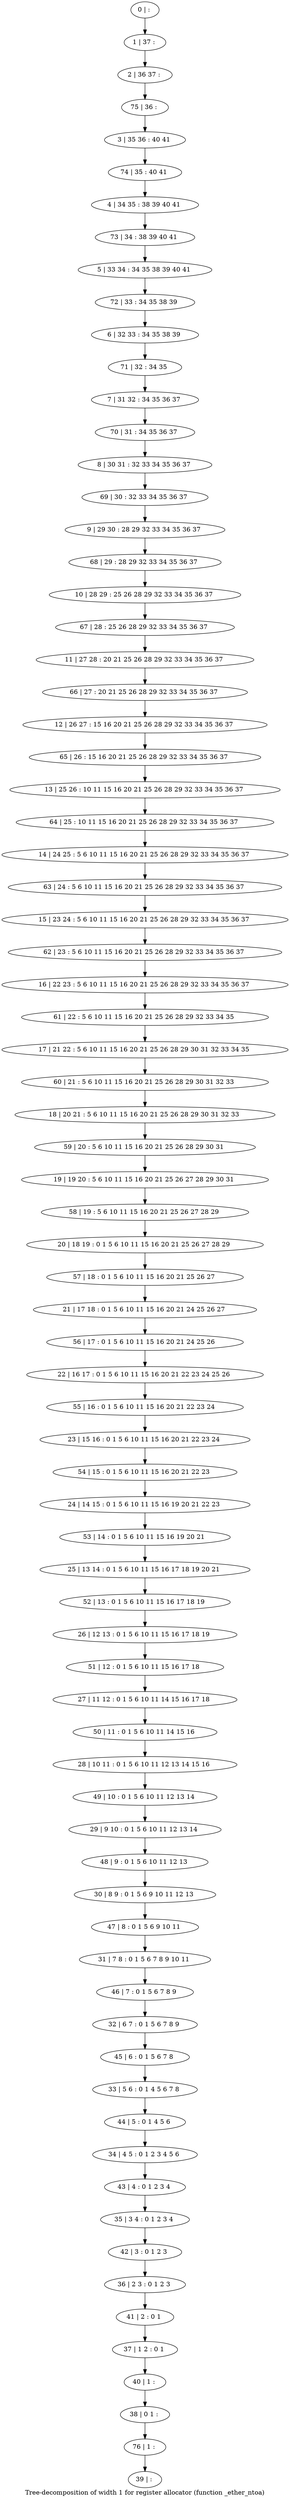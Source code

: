digraph G {
graph [label="Tree-decomposition of width 1 for register allocator (function _ether_ntoa)"]
0[label="0 | : "];
1[label="1 | 37 : "];
2[label="2 | 36 37 : "];
3[label="3 | 35 36 : 40 41 "];
4[label="4 | 34 35 : 38 39 40 41 "];
5[label="5 | 33 34 : 34 35 38 39 40 41 "];
6[label="6 | 32 33 : 34 35 38 39 "];
7[label="7 | 31 32 : 34 35 36 37 "];
8[label="8 | 30 31 : 32 33 34 35 36 37 "];
9[label="9 | 29 30 : 28 29 32 33 34 35 36 37 "];
10[label="10 | 28 29 : 25 26 28 29 32 33 34 35 36 37 "];
11[label="11 | 27 28 : 20 21 25 26 28 29 32 33 34 35 36 37 "];
12[label="12 | 26 27 : 15 16 20 21 25 26 28 29 32 33 34 35 36 37 "];
13[label="13 | 25 26 : 10 11 15 16 20 21 25 26 28 29 32 33 34 35 36 37 "];
14[label="14 | 24 25 : 5 6 10 11 15 16 20 21 25 26 28 29 32 33 34 35 36 37 "];
15[label="15 | 23 24 : 5 6 10 11 15 16 20 21 25 26 28 29 32 33 34 35 36 37 "];
16[label="16 | 22 23 : 5 6 10 11 15 16 20 21 25 26 28 29 32 33 34 35 36 37 "];
17[label="17 | 21 22 : 5 6 10 11 15 16 20 21 25 26 28 29 30 31 32 33 34 35 "];
18[label="18 | 20 21 : 5 6 10 11 15 16 20 21 25 26 28 29 30 31 32 33 "];
19[label="19 | 19 20 : 5 6 10 11 15 16 20 21 25 26 27 28 29 30 31 "];
20[label="20 | 18 19 : 0 1 5 6 10 11 15 16 20 21 25 26 27 28 29 "];
21[label="21 | 17 18 : 0 1 5 6 10 11 15 16 20 21 24 25 26 27 "];
22[label="22 | 16 17 : 0 1 5 6 10 11 15 16 20 21 22 23 24 25 26 "];
23[label="23 | 15 16 : 0 1 5 6 10 11 15 16 20 21 22 23 24 "];
24[label="24 | 14 15 : 0 1 5 6 10 11 15 16 19 20 21 22 23 "];
25[label="25 | 13 14 : 0 1 5 6 10 11 15 16 17 18 19 20 21 "];
26[label="26 | 12 13 : 0 1 5 6 10 11 15 16 17 18 19 "];
27[label="27 | 11 12 : 0 1 5 6 10 11 14 15 16 17 18 "];
28[label="28 | 10 11 : 0 1 5 6 10 11 12 13 14 15 16 "];
29[label="29 | 9 10 : 0 1 5 6 10 11 12 13 14 "];
30[label="30 | 8 9 : 0 1 5 6 9 10 11 12 13 "];
31[label="31 | 7 8 : 0 1 5 6 7 8 9 10 11 "];
32[label="32 | 6 7 : 0 1 5 6 7 8 9 "];
33[label="33 | 5 6 : 0 1 4 5 6 7 8 "];
34[label="34 | 4 5 : 0 1 2 3 4 5 6 "];
35[label="35 | 3 4 : 0 1 2 3 4 "];
36[label="36 | 2 3 : 0 1 2 3 "];
37[label="37 | 1 2 : 0 1 "];
38[label="38 | 0 1 : "];
39[label="39 | : "];
40[label="40 | 1 : "];
41[label="41 | 2 : 0 1 "];
42[label="42 | 3 : 0 1 2 3 "];
43[label="43 | 4 : 0 1 2 3 4 "];
44[label="44 | 5 : 0 1 4 5 6 "];
45[label="45 | 6 : 0 1 5 6 7 8 "];
46[label="46 | 7 : 0 1 5 6 7 8 9 "];
47[label="47 | 8 : 0 1 5 6 9 10 11 "];
48[label="48 | 9 : 0 1 5 6 10 11 12 13 "];
49[label="49 | 10 : 0 1 5 6 10 11 12 13 14 "];
50[label="50 | 11 : 0 1 5 6 10 11 14 15 16 "];
51[label="51 | 12 : 0 1 5 6 10 11 15 16 17 18 "];
52[label="52 | 13 : 0 1 5 6 10 11 15 16 17 18 19 "];
53[label="53 | 14 : 0 1 5 6 10 11 15 16 19 20 21 "];
54[label="54 | 15 : 0 1 5 6 10 11 15 16 20 21 22 23 "];
55[label="55 | 16 : 0 1 5 6 10 11 15 16 20 21 22 23 24 "];
56[label="56 | 17 : 0 1 5 6 10 11 15 16 20 21 24 25 26 "];
57[label="57 | 18 : 0 1 5 6 10 11 15 16 20 21 25 26 27 "];
58[label="58 | 19 : 5 6 10 11 15 16 20 21 25 26 27 28 29 "];
59[label="59 | 20 : 5 6 10 11 15 16 20 21 25 26 28 29 30 31 "];
60[label="60 | 21 : 5 6 10 11 15 16 20 21 25 26 28 29 30 31 32 33 "];
61[label="61 | 22 : 5 6 10 11 15 16 20 21 25 26 28 29 32 33 34 35 "];
62[label="62 | 23 : 5 6 10 11 15 16 20 21 25 26 28 29 32 33 34 35 36 37 "];
63[label="63 | 24 : 5 6 10 11 15 16 20 21 25 26 28 29 32 33 34 35 36 37 "];
64[label="64 | 25 : 10 11 15 16 20 21 25 26 28 29 32 33 34 35 36 37 "];
65[label="65 | 26 : 15 16 20 21 25 26 28 29 32 33 34 35 36 37 "];
66[label="66 | 27 : 20 21 25 26 28 29 32 33 34 35 36 37 "];
67[label="67 | 28 : 25 26 28 29 32 33 34 35 36 37 "];
68[label="68 | 29 : 28 29 32 33 34 35 36 37 "];
69[label="69 | 30 : 32 33 34 35 36 37 "];
70[label="70 | 31 : 34 35 36 37 "];
71[label="71 | 32 : 34 35 "];
72[label="72 | 33 : 34 35 38 39 "];
73[label="73 | 34 : 38 39 40 41 "];
74[label="74 | 35 : 40 41 "];
75[label="75 | 36 : "];
76[label="76 | 1 : "];
0->1 ;
1->2 ;
40->38 ;
37->40 ;
41->37 ;
36->41 ;
42->36 ;
35->42 ;
43->35 ;
34->43 ;
44->34 ;
33->44 ;
45->33 ;
32->45 ;
46->32 ;
31->46 ;
47->31 ;
30->47 ;
48->30 ;
29->48 ;
49->29 ;
28->49 ;
50->28 ;
27->50 ;
51->27 ;
26->51 ;
52->26 ;
25->52 ;
53->25 ;
24->53 ;
54->24 ;
23->54 ;
55->23 ;
22->55 ;
56->22 ;
21->56 ;
57->21 ;
20->57 ;
58->20 ;
19->58 ;
59->19 ;
18->59 ;
60->18 ;
17->60 ;
61->17 ;
16->61 ;
62->16 ;
15->62 ;
63->15 ;
14->63 ;
64->14 ;
13->64 ;
65->13 ;
12->65 ;
66->12 ;
11->66 ;
67->11 ;
10->67 ;
68->10 ;
9->68 ;
69->9 ;
8->69 ;
70->8 ;
7->70 ;
71->7 ;
6->71 ;
72->6 ;
5->72 ;
73->5 ;
4->73 ;
74->4 ;
3->74 ;
75->3 ;
2->75 ;
76->39 ;
38->76 ;
}

